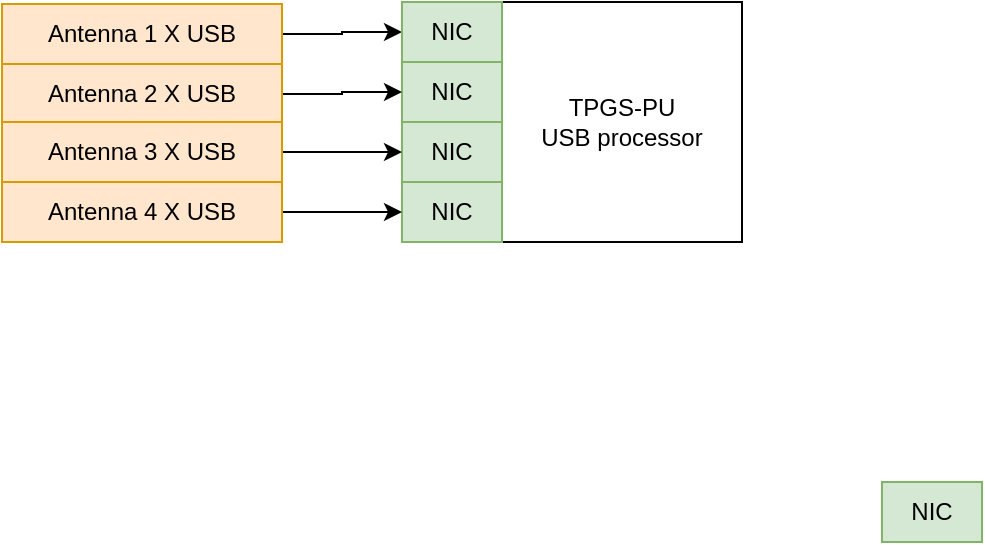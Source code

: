 <mxfile version="26.0.6">
  <diagram name="Page-1" id="zhnkzlj7r6Azo-q6BEJL">
    <mxGraphModel dx="744" dy="472" grid="1" gridSize="10" guides="1" tooltips="1" connect="1" arrows="1" fold="1" page="1" pageScale="1" pageWidth="850" pageHeight="1100" math="0" shadow="0">
      <root>
        <mxCell id="0" />
        <mxCell id="1" parent="0" />
        <mxCell id="ud-VxVPDWCNM-HSFa2yf-1" value="TPGS-PU&lt;div&gt;USB processor&lt;/div&gt;" style="whiteSpace=wrap;html=1;aspect=fixed;" vertex="1" parent="1">
          <mxGeometry x="400" y="160" width="120" height="120" as="geometry" />
        </mxCell>
        <mxCell id="ud-VxVPDWCNM-HSFa2yf-31" style="edgeStyle=orthogonalEdgeStyle;rounded=0;orthogonalLoop=1;jettySize=auto;html=1;entryX=0;entryY=0.5;entryDx=0;entryDy=0;" edge="1" parent="1" source="ud-VxVPDWCNM-HSFa2yf-12" target="ud-VxVPDWCNM-HSFa2yf-19">
          <mxGeometry relative="1" as="geometry" />
        </mxCell>
        <mxCell id="ud-VxVPDWCNM-HSFa2yf-12" value="Antenna 1 X USB" style="rounded=0;whiteSpace=wrap;html=1;fillColor=#ffe6cc;strokeColor=#d79b00;" vertex="1" parent="1">
          <mxGeometry x="150" y="161" width="140" height="30" as="geometry" />
        </mxCell>
        <mxCell id="ud-VxVPDWCNM-HSFa2yf-19" value="NIC" style="rounded=0;whiteSpace=wrap;html=1;fillColor=#d5e8d4;strokeColor=#82b366;" vertex="1" parent="1">
          <mxGeometry x="350" y="160" width="50" height="30" as="geometry" />
        </mxCell>
        <mxCell id="ud-VxVPDWCNM-HSFa2yf-21" value="NIC" style="rounded=0;whiteSpace=wrap;html=1;fillColor=#d5e8d4;strokeColor=#82b366;" vertex="1" parent="1">
          <mxGeometry x="350" y="190" width="50" height="30" as="geometry" />
        </mxCell>
        <mxCell id="ud-VxVPDWCNM-HSFa2yf-23" value="NIC" style="rounded=0;whiteSpace=wrap;html=1;fillColor=#d5e8d4;strokeColor=#82b366;" vertex="1" parent="1">
          <mxGeometry x="350" y="220" width="50" height="30" as="geometry" />
        </mxCell>
        <mxCell id="ud-VxVPDWCNM-HSFa2yf-24" value="NIC" style="rounded=0;whiteSpace=wrap;html=1;fillColor=#d5e8d4;strokeColor=#82b366;" vertex="1" parent="1">
          <mxGeometry x="350" y="250" width="50" height="30" as="geometry" />
        </mxCell>
        <mxCell id="ud-VxVPDWCNM-HSFa2yf-25" value="NIC" style="rounded=0;whiteSpace=wrap;html=1;fillColor=#d5e8d4;strokeColor=#82b366;" vertex="1" parent="1">
          <mxGeometry x="590" y="400" width="50" height="30" as="geometry" />
        </mxCell>
        <mxCell id="ud-VxVPDWCNM-HSFa2yf-32" style="edgeStyle=orthogonalEdgeStyle;rounded=0;orthogonalLoop=1;jettySize=auto;html=1;entryX=0;entryY=0.5;entryDx=0;entryDy=0;" edge="1" parent="1" source="ud-VxVPDWCNM-HSFa2yf-26" target="ud-VxVPDWCNM-HSFa2yf-21">
          <mxGeometry relative="1" as="geometry" />
        </mxCell>
        <mxCell id="ud-VxVPDWCNM-HSFa2yf-26" value="Antenna 2 X USB" style="rounded=0;whiteSpace=wrap;html=1;fillColor=#ffe6cc;strokeColor=#d79b00;" vertex="1" parent="1">
          <mxGeometry x="150" y="191" width="140" height="30" as="geometry" />
        </mxCell>
        <mxCell id="ud-VxVPDWCNM-HSFa2yf-33" style="edgeStyle=orthogonalEdgeStyle;rounded=0;orthogonalLoop=1;jettySize=auto;html=1;entryX=0;entryY=0.5;entryDx=0;entryDy=0;" edge="1" parent="1" source="ud-VxVPDWCNM-HSFa2yf-28" target="ud-VxVPDWCNM-HSFa2yf-23">
          <mxGeometry relative="1" as="geometry" />
        </mxCell>
        <mxCell id="ud-VxVPDWCNM-HSFa2yf-28" value="Antenna 3 X USB" style="rounded=0;whiteSpace=wrap;html=1;fillColor=#ffe6cc;strokeColor=#d79b00;" vertex="1" parent="1">
          <mxGeometry x="150" y="220" width="140" height="30" as="geometry" />
        </mxCell>
        <mxCell id="ud-VxVPDWCNM-HSFa2yf-35" style="edgeStyle=orthogonalEdgeStyle;rounded=0;orthogonalLoop=1;jettySize=auto;html=1;entryX=0;entryY=0.5;entryDx=0;entryDy=0;" edge="1" parent="1" source="ud-VxVPDWCNM-HSFa2yf-29" target="ud-VxVPDWCNM-HSFa2yf-24">
          <mxGeometry relative="1" as="geometry" />
        </mxCell>
        <mxCell id="ud-VxVPDWCNM-HSFa2yf-29" value="Antenna 4 X USB" style="rounded=0;whiteSpace=wrap;html=1;fillColor=#ffe6cc;strokeColor=#d79b00;" vertex="1" parent="1">
          <mxGeometry x="150" y="250" width="140" height="30" as="geometry" />
        </mxCell>
      </root>
    </mxGraphModel>
  </diagram>
</mxfile>

